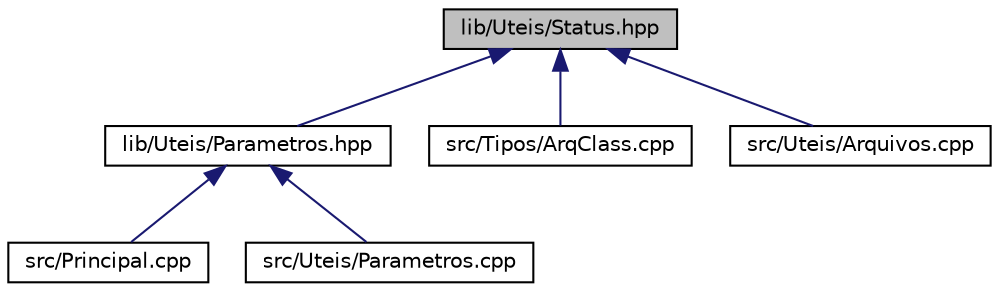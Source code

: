 digraph "lib/Uteis/Status.hpp"
{
  edge [fontname="Helvetica",fontsize="10",labelfontname="Helvetica",labelfontsize="10"];
  node [fontname="Helvetica",fontsize="10",shape=record];
  Node1 [label="lib/Uteis/Status.hpp",height=0.2,width=0.4,color="black", fillcolor="grey75", style="filled", fontcolor="black"];
  Node1 -> Node2 [dir="back",color="midnightblue",fontsize="10",style="solid",fontname="Helvetica"];
  Node2 [label="lib/Uteis/Parametros.hpp",height=0.2,width=0.4,color="black", fillcolor="white", style="filled",URL="$_parametros_8hpp.html",tooltip="Verificação dos parâmetros para a execução deste projeto. "];
  Node2 -> Node3 [dir="back",color="midnightblue",fontsize="10",style="solid",fontname="Helvetica"];
  Node3 [label="src/Principal.cpp",height=0.2,width=0.4,color="black", fillcolor="white", style="filled",URL="$_principal_8cpp.html"];
  Node2 -> Node4 [dir="back",color="midnightblue",fontsize="10",style="solid",fontname="Helvetica"];
  Node4 [label="src/Uteis/Parametros.cpp",height=0.2,width=0.4,color="black", fillcolor="white", style="filled",URL="$_parametros_8cpp.html"];
  Node1 -> Node5 [dir="back",color="midnightblue",fontsize="10",style="solid",fontname="Helvetica"];
  Node5 [label="src/Tipos/ArqClass.cpp",height=0.2,width=0.4,color="black", fillcolor="white", style="filled",URL="$_arq_class_8cpp.html"];
  Node1 -> Node6 [dir="back",color="midnightblue",fontsize="10",style="solid",fontname="Helvetica"];
  Node6 [label="src/Uteis/Arquivos.cpp",height=0.2,width=0.4,color="black", fillcolor="white", style="filled",URL="$_arquivos_8cpp.html"];
}
